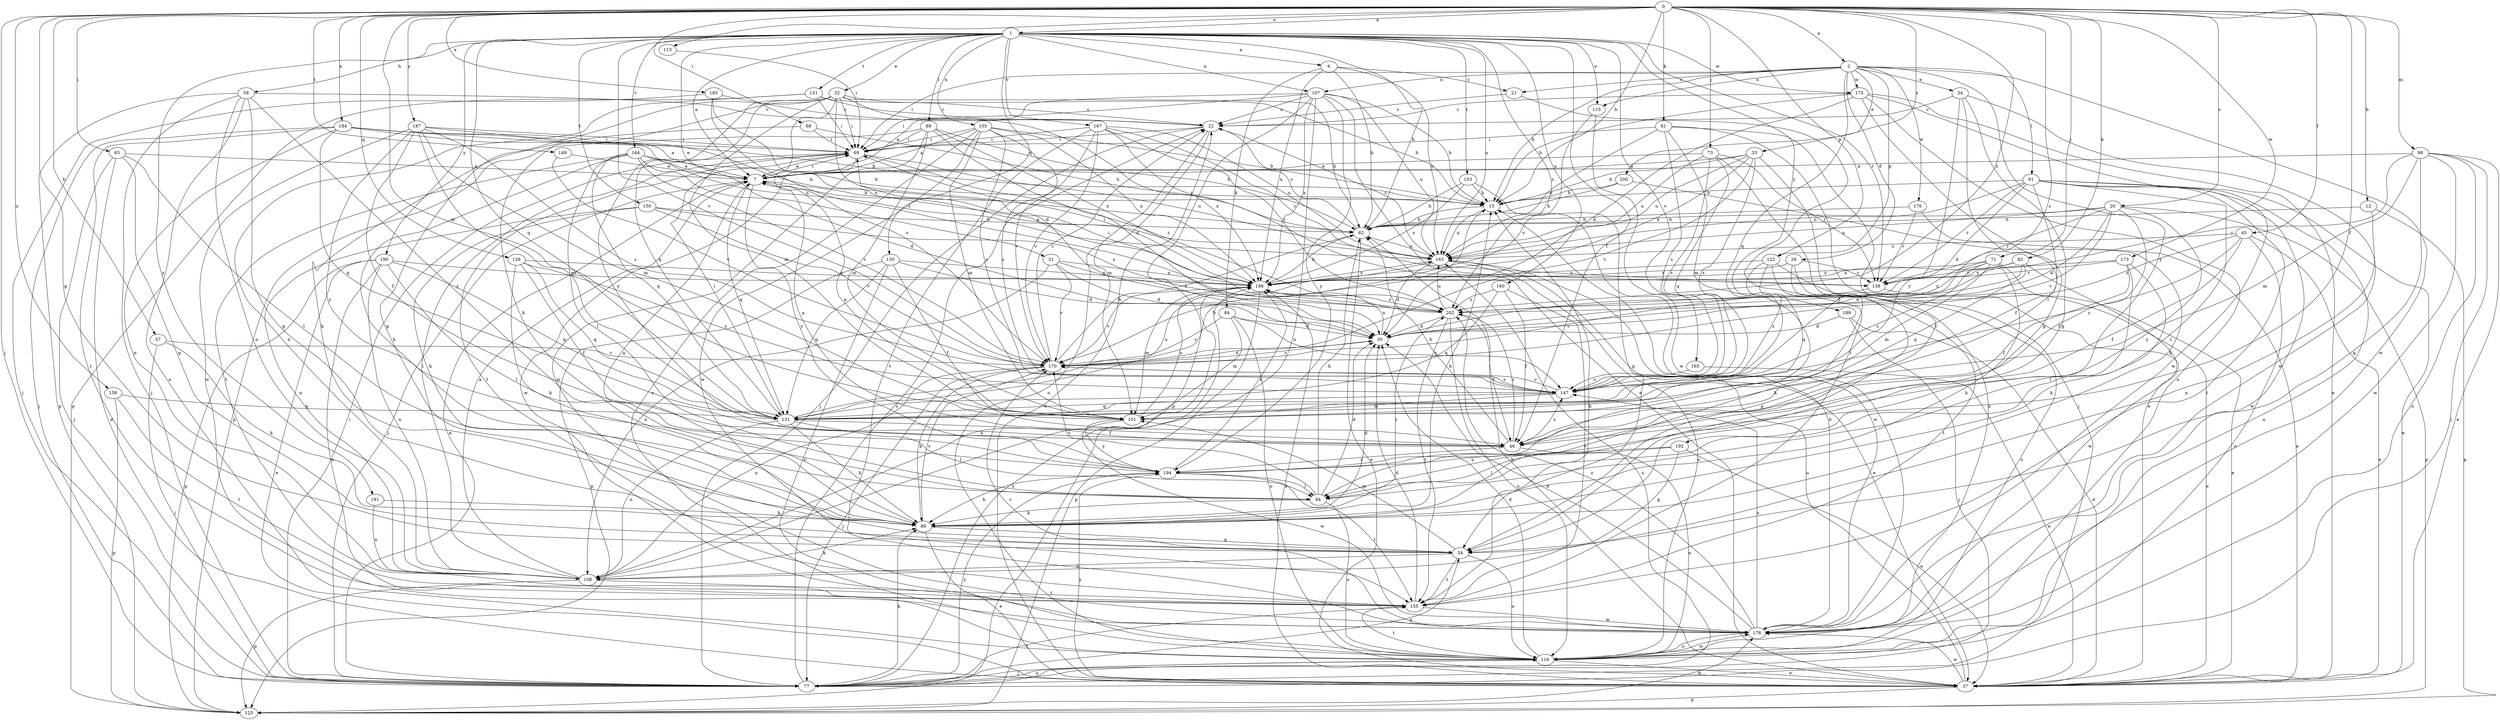 strict digraph  {
0;
1;
2;
6;
7;
12;
15;
20;
21;
22;
29;
30;
31;
32;
33;
34;
37;
45;
46;
54;
57;
58;
62;
65;
68;
69;
71;
73;
77;
81;
82;
84;
86;
89;
91;
94;
98;
101;
105;
107;
108;
113;
115;
116;
122;
123;
126;
130;
131;
138;
147;
149;
150;
151;
153;
155;
156;
160;
163;
164;
165;
167;
170;
173;
175;
176;
178;
184;
185;
186;
187;
189;
190;
191;
192;
194;
200;
202;
0 -> 1  [label=a];
0 -> 2  [label=a];
0 -> 12  [label=b];
0 -> 15  [label=b];
0 -> 20  [label=c];
0 -> 45  [label=f];
0 -> 46  [label=f];
0 -> 54  [label=g];
0 -> 57  [label=h];
0 -> 65  [label=i];
0 -> 68  [label=i];
0 -> 71  [label=j];
0 -> 73  [label=j];
0 -> 77  [label=j];
0 -> 81  [label=k];
0 -> 82  [label=k];
0 -> 98  [label=m];
0 -> 101  [label=m];
0 -> 113  [label=o];
0 -> 122  [label=p];
0 -> 126  [label=q];
0 -> 147  [label=s];
0 -> 149  [label=t];
0 -> 156  [label=u];
0 -> 173  [label=w];
0 -> 184  [label=x];
0 -> 185  [label=x];
0 -> 187  [label=y];
0 -> 200  [label=z];
0 -> 202  [label=z];
1 -> 6  [label=a];
1 -> 7  [label=a];
1 -> 31  [label=e];
1 -> 32  [label=e];
1 -> 46  [label=f];
1 -> 58  [label=h];
1 -> 62  [label=h];
1 -> 89  [label=l];
1 -> 105  [label=n];
1 -> 107  [label=n];
1 -> 115  [label=o];
1 -> 130  [label=q];
1 -> 131  [label=q];
1 -> 138  [label=r];
1 -> 150  [label=t];
1 -> 151  [label=t];
1 -> 153  [label=t];
1 -> 160  [label=u];
1 -> 163  [label=u];
1 -> 164  [label=v];
1 -> 165  [label=v];
1 -> 167  [label=v];
1 -> 170  [label=v];
1 -> 175  [label=w];
1 -> 189  [label=y];
1 -> 190  [label=y];
1 -> 191  [label=y];
1 -> 202  [label=z];
2 -> 15  [label=b];
2 -> 21  [label=c];
2 -> 29  [label=d];
2 -> 33  [label=e];
2 -> 34  [label=e];
2 -> 69  [label=i];
2 -> 91  [label=l];
2 -> 107  [label=n];
2 -> 115  [label=o];
2 -> 122  [label=p];
2 -> 131  [label=q];
2 -> 175  [label=w];
2 -> 176  [label=w];
2 -> 178  [label=w];
2 -> 192  [label=y];
6 -> 21  [label=c];
6 -> 62  [label=h];
6 -> 84  [label=k];
6 -> 163  [label=u];
6 -> 186  [label=x];
7 -> 15  [label=b];
7 -> 69  [label=i];
7 -> 77  [label=j];
7 -> 131  [label=q];
7 -> 194  [label=y];
12 -> 62  [label=h];
12 -> 108  [label=n];
12 -> 123  [label=p];
15 -> 62  [label=h];
15 -> 163  [label=u];
15 -> 178  [label=w];
20 -> 30  [label=d];
20 -> 46  [label=f];
20 -> 62  [label=h];
20 -> 123  [label=p];
20 -> 138  [label=r];
20 -> 163  [label=u];
20 -> 170  [label=v];
20 -> 194  [label=y];
21 -> 22  [label=c];
21 -> 155  [label=t];
22 -> 69  [label=i];
22 -> 77  [label=j];
22 -> 101  [label=m];
22 -> 116  [label=o];
29 -> 54  [label=g];
29 -> 86  [label=k];
29 -> 138  [label=r];
29 -> 186  [label=x];
30 -> 170  [label=v];
30 -> 186  [label=x];
31 -> 30  [label=d];
31 -> 108  [label=n];
31 -> 170  [label=v];
31 -> 186  [label=x];
31 -> 202  [label=z];
32 -> 22  [label=c];
32 -> 30  [label=d];
32 -> 54  [label=g];
32 -> 62  [label=h];
32 -> 69  [label=i];
32 -> 86  [label=k];
32 -> 101  [label=m];
32 -> 131  [label=q];
32 -> 138  [label=r];
32 -> 170  [label=v];
32 -> 194  [label=y];
33 -> 7  [label=a];
33 -> 15  [label=b];
33 -> 94  [label=l];
33 -> 147  [label=s];
33 -> 163  [label=u];
33 -> 170  [label=v];
33 -> 186  [label=x];
34 -> 22  [label=c];
34 -> 54  [label=g];
34 -> 94  [label=l];
34 -> 178  [label=w];
34 -> 194  [label=y];
37 -> 22  [label=c];
37 -> 62  [label=h];
37 -> 123  [label=p];
37 -> 163  [label=u];
37 -> 178  [label=w];
37 -> 186  [label=x];
37 -> 194  [label=y];
45 -> 37  [label=e];
45 -> 46  [label=f];
45 -> 116  [label=o];
45 -> 147  [label=s];
45 -> 163  [label=u];
45 -> 202  [label=z];
46 -> 7  [label=a];
46 -> 62  [label=h];
46 -> 116  [label=o];
46 -> 147  [label=s];
46 -> 194  [label=y];
46 -> 202  [label=z];
54 -> 101  [label=m];
54 -> 108  [label=n];
54 -> 116  [label=o];
54 -> 155  [label=t];
57 -> 77  [label=j];
57 -> 86  [label=k];
57 -> 170  [label=v];
58 -> 22  [label=c];
58 -> 54  [label=g];
58 -> 77  [label=j];
58 -> 108  [label=n];
58 -> 116  [label=o];
58 -> 123  [label=p];
58 -> 194  [label=y];
62 -> 22  [label=c];
62 -> 37  [label=e];
62 -> 163  [label=u];
65 -> 7  [label=a];
65 -> 37  [label=e];
65 -> 54  [label=g];
65 -> 77  [label=j];
65 -> 94  [label=l];
68 -> 62  [label=h];
68 -> 69  [label=i];
68 -> 86  [label=k];
69 -> 7  [label=a];
69 -> 155  [label=t];
69 -> 163  [label=u];
69 -> 178  [label=w];
69 -> 202  [label=z];
71 -> 30  [label=d];
71 -> 37  [label=e];
71 -> 86  [label=k];
71 -> 101  [label=m];
71 -> 147  [label=s];
71 -> 186  [label=x];
71 -> 202  [label=z];
73 -> 7  [label=a];
73 -> 116  [label=o];
73 -> 131  [label=q];
73 -> 138  [label=r];
73 -> 147  [label=s];
73 -> 163  [label=u];
77 -> 7  [label=a];
77 -> 22  [label=c];
77 -> 54  [label=g];
77 -> 69  [label=i];
77 -> 86  [label=k];
77 -> 116  [label=o];
77 -> 155  [label=t];
77 -> 163  [label=u];
77 -> 186  [label=x];
77 -> 194  [label=y];
81 -> 37  [label=e];
81 -> 69  [label=i];
81 -> 77  [label=j];
81 -> 101  [label=m];
81 -> 147  [label=s];
81 -> 163  [label=u];
82 -> 30  [label=d];
82 -> 131  [label=q];
82 -> 138  [label=r];
82 -> 178  [label=w];
82 -> 186  [label=x];
84 -> 30  [label=d];
84 -> 101  [label=m];
84 -> 116  [label=o];
84 -> 147  [label=s];
84 -> 170  [label=v];
86 -> 7  [label=a];
86 -> 15  [label=b];
86 -> 30  [label=d];
86 -> 37  [label=e];
86 -> 54  [label=g];
86 -> 170  [label=v];
86 -> 202  [label=z];
89 -> 30  [label=d];
89 -> 62  [label=h];
89 -> 69  [label=i];
89 -> 101  [label=m];
89 -> 123  [label=p];
89 -> 178  [label=w];
89 -> 186  [label=x];
91 -> 15  [label=b];
91 -> 30  [label=d];
91 -> 37  [label=e];
91 -> 46  [label=f];
91 -> 94  [label=l];
91 -> 116  [label=o];
91 -> 138  [label=r];
91 -> 155  [label=t];
91 -> 163  [label=u];
91 -> 178  [label=w];
94 -> 30  [label=d];
94 -> 62  [label=h];
94 -> 86  [label=k];
94 -> 116  [label=o];
94 -> 170  [label=v];
98 -> 7  [label=a];
98 -> 37  [label=e];
98 -> 54  [label=g];
98 -> 77  [label=j];
98 -> 101  [label=m];
98 -> 116  [label=o];
98 -> 178  [label=w];
98 -> 202  [label=z];
101 -> 7  [label=a];
101 -> 178  [label=w];
101 -> 186  [label=x];
101 -> 194  [label=y];
105 -> 7  [label=a];
105 -> 15  [label=b];
105 -> 69  [label=i];
105 -> 101  [label=m];
105 -> 116  [label=o];
105 -> 147  [label=s];
105 -> 170  [label=v];
105 -> 178  [label=w];
105 -> 186  [label=x];
107 -> 7  [label=a];
107 -> 15  [label=b];
107 -> 22  [label=c];
107 -> 37  [label=e];
107 -> 69  [label=i];
107 -> 108  [label=n];
107 -> 123  [label=p];
107 -> 163  [label=u];
107 -> 186  [label=x];
107 -> 194  [label=y];
108 -> 7  [label=a];
108 -> 69  [label=i];
108 -> 86  [label=k];
108 -> 123  [label=p];
108 -> 155  [label=t];
108 -> 186  [label=x];
113 -> 69  [label=i];
115 -> 170  [label=v];
115 -> 178  [label=w];
116 -> 30  [label=d];
116 -> 37  [label=e];
116 -> 77  [label=j];
116 -> 155  [label=t];
116 -> 178  [label=w];
122 -> 116  [label=o];
122 -> 131  [label=q];
122 -> 147  [label=s];
122 -> 155  [label=t];
122 -> 186  [label=x];
123 -> 178  [label=w];
126 -> 46  [label=f];
126 -> 86  [label=k];
126 -> 131  [label=q];
126 -> 147  [label=s];
126 -> 186  [label=x];
130 -> 30  [label=d];
130 -> 46  [label=f];
130 -> 116  [label=o];
130 -> 123  [label=p];
130 -> 131  [label=q];
130 -> 186  [label=x];
131 -> 15  [label=b];
131 -> 46  [label=f];
131 -> 69  [label=i];
131 -> 86  [label=k];
131 -> 94  [label=l];
131 -> 108  [label=n];
131 -> 163  [label=u];
138 -> 37  [label=e];
138 -> 170  [label=v];
147 -> 101  [label=m];
147 -> 131  [label=q];
147 -> 170  [label=v];
149 -> 7  [label=a];
149 -> 170  [label=v];
150 -> 62  [label=h];
150 -> 86  [label=k];
150 -> 108  [label=n];
150 -> 170  [label=v];
150 -> 202  [label=z];
151 -> 15  [label=b];
151 -> 22  [label=c];
151 -> 69  [label=i];
151 -> 108  [label=n];
151 -> 123  [label=p];
153 -> 15  [label=b];
153 -> 54  [label=g];
153 -> 62  [label=h];
153 -> 186  [label=x];
155 -> 15  [label=b];
155 -> 30  [label=d];
155 -> 178  [label=w];
156 -> 123  [label=p];
156 -> 131  [label=q];
156 -> 155  [label=t];
160 -> 46  [label=f];
160 -> 131  [label=q];
160 -> 155  [label=t];
160 -> 202  [label=z];
163 -> 7  [label=a];
163 -> 22  [label=c];
163 -> 30  [label=d];
163 -> 37  [label=e];
163 -> 116  [label=o];
163 -> 186  [label=x];
164 -> 7  [label=a];
164 -> 15  [label=b];
164 -> 30  [label=d];
164 -> 86  [label=k];
164 -> 94  [label=l];
164 -> 131  [label=q];
164 -> 155  [label=t];
164 -> 170  [label=v];
165 -> 37  [label=e];
165 -> 147  [label=s];
167 -> 69  [label=i];
167 -> 138  [label=r];
167 -> 147  [label=s];
167 -> 155  [label=t];
167 -> 163  [label=u];
167 -> 170  [label=v];
167 -> 186  [label=x];
167 -> 202  [label=z];
170 -> 22  [label=c];
170 -> 30  [label=d];
170 -> 62  [label=h];
170 -> 77  [label=j];
170 -> 86  [label=k];
170 -> 108  [label=n];
170 -> 147  [label=s];
173 -> 46  [label=f];
173 -> 86  [label=k];
173 -> 94  [label=l];
173 -> 138  [label=r];
173 -> 186  [label=x];
175 -> 15  [label=b];
175 -> 22  [label=c];
175 -> 30  [label=d];
175 -> 37  [label=e];
175 -> 54  [label=g];
175 -> 116  [label=o];
175 -> 178  [label=w];
176 -> 37  [label=e];
176 -> 62  [label=h];
176 -> 138  [label=r];
178 -> 15  [label=b];
178 -> 30  [label=d];
178 -> 116  [label=o];
178 -> 147  [label=s];
178 -> 170  [label=v];
178 -> 202  [label=z];
184 -> 7  [label=a];
184 -> 15  [label=b];
184 -> 69  [label=i];
184 -> 77  [label=j];
184 -> 108  [label=n];
184 -> 131  [label=q];
184 -> 155  [label=t];
184 -> 163  [label=u];
185 -> 22  [label=c];
185 -> 77  [label=j];
185 -> 186  [label=x];
185 -> 202  [label=z];
186 -> 62  [label=h];
186 -> 69  [label=i];
186 -> 101  [label=m];
186 -> 123  [label=p];
186 -> 170  [label=v];
186 -> 202  [label=z];
187 -> 46  [label=f];
187 -> 62  [label=h];
187 -> 69  [label=i];
187 -> 101  [label=m];
187 -> 131  [label=q];
187 -> 147  [label=s];
187 -> 178  [label=w];
187 -> 194  [label=y];
189 -> 30  [label=d];
189 -> 37  [label=e];
189 -> 77  [label=j];
190 -> 37  [label=e];
190 -> 94  [label=l];
190 -> 108  [label=n];
190 -> 116  [label=o];
190 -> 123  [label=p];
190 -> 131  [label=q];
190 -> 186  [label=x];
191 -> 86  [label=k];
191 -> 108  [label=n];
192 -> 37  [label=e];
192 -> 54  [label=g];
192 -> 94  [label=l];
192 -> 194  [label=y];
194 -> 86  [label=k];
194 -> 94  [label=l];
194 -> 155  [label=t];
194 -> 186  [label=x];
200 -> 15  [label=b];
200 -> 62  [label=h];
200 -> 86  [label=k];
202 -> 30  [label=d];
202 -> 46  [label=f];
202 -> 69  [label=i];
202 -> 116  [label=o];
202 -> 155  [label=t];
202 -> 163  [label=u];
}

